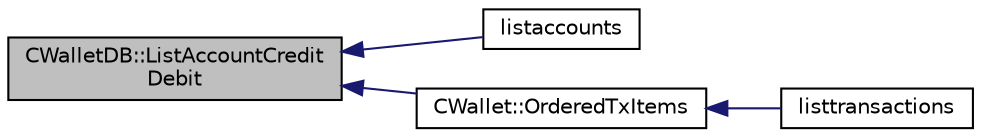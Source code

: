 digraph "CWalletDB::ListAccountCreditDebit"
{
  edge [fontname="Helvetica",fontsize="10",labelfontname="Helvetica",labelfontsize="10"];
  node [fontname="Helvetica",fontsize="10",shape=record];
  rankdir="LR";
  Node94 [label="CWalletDB::ListAccountCredit\lDebit",height=0.2,width=0.4,color="black", fillcolor="grey75", style="filled", fontcolor="black"];
  Node94 -> Node95 [dir="back",color="midnightblue",fontsize="10",style="solid",fontname="Helvetica"];
  Node95 [label="listaccounts",height=0.2,width=0.4,color="black", fillcolor="white", style="filled",URL="$rpcwallet_8cpp.html#a0cd5dc1112a6c6d5a29a381cd7967fc5"];
  Node94 -> Node96 [dir="back",color="midnightblue",fontsize="10",style="solid",fontname="Helvetica"];
  Node96 [label="CWallet::OrderedTxItems",height=0.2,width=0.4,color="black", fillcolor="white", style="filled",URL="$group__map_wallet.html#ga740572131004d77fbdb4617ec1aafb4a",tooltip="Get the wallet&#39;s activity log. "];
  Node96 -> Node97 [dir="back",color="midnightblue",fontsize="10",style="solid",fontname="Helvetica"];
  Node97 [label="listtransactions",height=0.2,width=0.4,color="black", fillcolor="white", style="filled",URL="$rpcwallet_8cpp.html#a3247ccfc52f810122e28895d423e13fd"];
}
